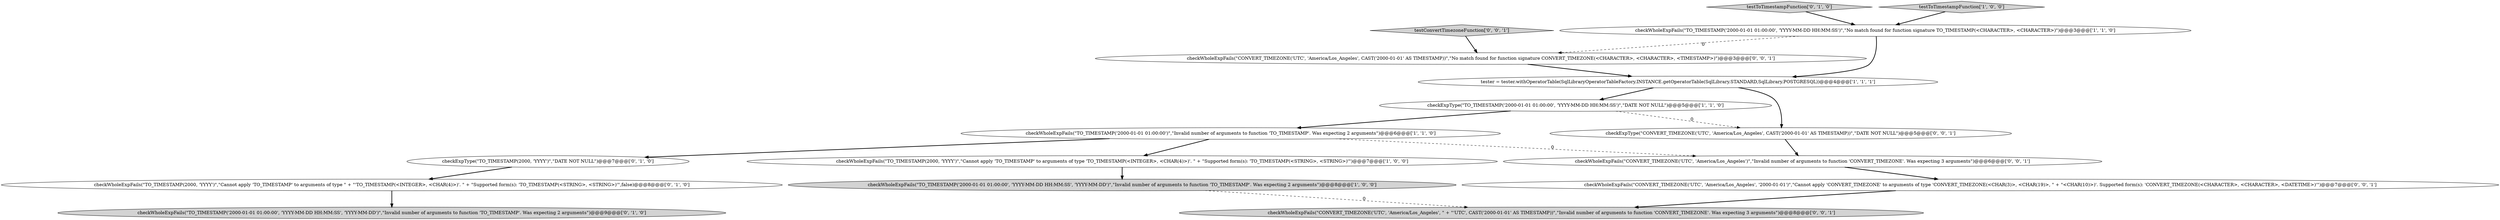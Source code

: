 digraph {
5 [style = filled, label = "tester = tester.withOperatorTable(SqlLibraryOperatorTableFactory.INSTANCE.getOperatorTable(SqlLibrary.STANDARD,SqlLibrary.POSTGRESQL))@@@4@@@['1', '1', '1']", fillcolor = white, shape = ellipse image = "AAA0AAABBB1BBB"];
12 [style = filled, label = "checkWholeExpFails(\"CONVERT_TIMEZONE('UTC', 'America/Los_Angeles', \" + \"'UTC', CAST('2000-01-01' AS TIMESTAMP))\",\"Invalid number of arguments to function 'CONVERT_TIMEZONE'. Was expecting 3 arguments\")@@@8@@@['0', '0', '1']", fillcolor = lightgray, shape = ellipse image = "AAA0AAABBB3BBB"];
13 [style = filled, label = "checkWholeExpFails(\"CONVERT_TIMEZONE('UTC', 'America/Los_Angeles')\",\"Invalid number of arguments to function 'CONVERT_TIMEZONE'. Was expecting 3 arguments\")@@@6@@@['0', '0', '1']", fillcolor = white, shape = ellipse image = "AAA0AAABBB3BBB"];
2 [style = filled, label = "checkWholeExpFails(\"TO_TIMESTAMP('2000-01-01 01:00:00', 'YYYY-MM-DD HH:MM:SS', 'YYYY-MM-DD')\",\"Invalid number of arguments to function 'TO_TIMESTAMP'. Was expecting 2 arguments\")@@@8@@@['1', '0', '0']", fillcolor = lightgray, shape = ellipse image = "AAA0AAABBB1BBB"];
4 [style = filled, label = "checkWholeExpFails(\"TO_TIMESTAMP('2000-01-01 01:00:00', 'YYYY-MM-DD HH:MM:SS')\",\"No match found for function signature TO_TIMESTAMP\(<CHARACTER>, <CHARACTER>\)\")@@@3@@@['1', '1', '0']", fillcolor = white, shape = ellipse image = "AAA0AAABBB1BBB"];
6 [style = filled, label = "checkExpType(\"TO_TIMESTAMP('2000-01-01 01:00:00', 'YYYY-MM-DD HH:MM:SS')\",\"DATE NOT NULL\")@@@5@@@['1', '1', '0']", fillcolor = white, shape = ellipse image = "AAA0AAABBB1BBB"];
8 [style = filled, label = "testToTimestampFunction['0', '1', '0']", fillcolor = lightgray, shape = diamond image = "AAA0AAABBB2BBB"];
9 [style = filled, label = "checkExpType(\"TO_TIMESTAMP(2000, 'YYYY')\",\"DATE NOT NULL\")@@@7@@@['0', '1', '0']", fillcolor = white, shape = ellipse image = "AAA0AAABBB2BBB"];
1 [style = filled, label = "checkWholeExpFails(\"TO_TIMESTAMP('2000-01-01 01:00:00')\",\"Invalid number of arguments to function 'TO_TIMESTAMP'. Was expecting 2 arguments\")@@@6@@@['1', '1', '0']", fillcolor = white, shape = ellipse image = "AAA0AAABBB1BBB"];
11 [style = filled, label = "checkExpType(\"CONVERT_TIMEZONE('UTC', 'America/Los_Angeles', CAST('2000-01-01' AS TIMESTAMP))\",\"DATE NOT NULL\")@@@5@@@['0', '0', '1']", fillcolor = white, shape = ellipse image = "AAA0AAABBB3BBB"];
16 [style = filled, label = "testConvertTimezoneFunction['0', '0', '1']", fillcolor = lightgray, shape = diamond image = "AAA0AAABBB3BBB"];
15 [style = filled, label = "checkWholeExpFails(\"CONVERT_TIMEZONE('UTC', 'America/Los_Angeles', CAST('2000-01-01' AS TIMESTAMP))\",\"No match found for function signature CONVERT_TIMEZONE\(<CHARACTER>, <CHARACTER>, <TIMESTAMP>\)\")@@@3@@@['0', '0', '1']", fillcolor = white, shape = ellipse image = "AAA0AAABBB3BBB"];
0 [style = filled, label = "checkWholeExpFails(\"TO_TIMESTAMP(2000, 'YYYY')\",\"Cannot apply 'TO_TIMESTAMP' to arguments of type 'TO_TIMESTAMP\(<INTEGER>, <CHAR\(4\)>\)'\. \" + \"Supported form\(s\): 'TO_TIMESTAMP\(<STRING>, <STRING>\)'\")@@@7@@@['1', '0', '0']", fillcolor = white, shape = ellipse image = "AAA0AAABBB1BBB"];
3 [style = filled, label = "testToTimestampFunction['1', '0', '0']", fillcolor = lightgray, shape = diamond image = "AAA0AAABBB1BBB"];
10 [style = filled, label = "checkWholeExpFails(\"TO_TIMESTAMP(2000, 'YYYY')\",\"Cannot apply 'TO_TIMESTAMP' to arguments of type \" + \"'TO_TIMESTAMP\(<INTEGER>, <CHAR\(4\)>\)'\. \" + \"Supported form\(s\): 'TO_TIMESTAMP\(<STRING>, <STRING>\)'\",false)@@@8@@@['0', '1', '0']", fillcolor = white, shape = ellipse image = "AAA1AAABBB2BBB"];
7 [style = filled, label = "checkWholeExpFails(\"TO_TIMESTAMP('2000-01-01 01:00:00', 'YYYY-MM-DD HH:MM:SS', 'YYYY-MM-DD')\",\"Invalid number of arguments to function 'TO_TIMESTAMP'. Was expecting 2 arguments\")@@@9@@@['0', '1', '0']", fillcolor = lightgray, shape = ellipse image = "AAA0AAABBB2BBB"];
14 [style = filled, label = "checkWholeExpFails(\"CONVERT_TIMEZONE('UTC', 'America/Los_Angeles', '2000-01-01')\",\"Cannot apply 'CONVERT_TIMEZONE' to arguments of type 'CONVERT_TIMEZONE\(<CHAR\(3\)>, <CHAR\(19\)>, \" + \"<CHAR\(10\)>\)'\. Supported form\(s\): 'CONVERT_TIMEZONE\(<CHARACTER>, <CHARACTER>, <DATETIME>\)'\")@@@7@@@['0', '0', '1']", fillcolor = white, shape = ellipse image = "AAA0AAABBB3BBB"];
4->5 [style = bold, label=""];
10->7 [style = bold, label=""];
16->15 [style = bold, label=""];
4->15 [style = dashed, label="0"];
6->11 [style = dashed, label="0"];
0->2 [style = bold, label=""];
14->12 [style = bold, label=""];
13->14 [style = bold, label=""];
1->9 [style = bold, label=""];
5->11 [style = bold, label=""];
6->1 [style = bold, label=""];
8->4 [style = bold, label=""];
15->5 [style = bold, label=""];
3->4 [style = bold, label=""];
11->13 [style = bold, label=""];
2->12 [style = dashed, label="0"];
5->6 [style = bold, label=""];
1->13 [style = dashed, label="0"];
9->10 [style = bold, label=""];
1->0 [style = bold, label=""];
}
